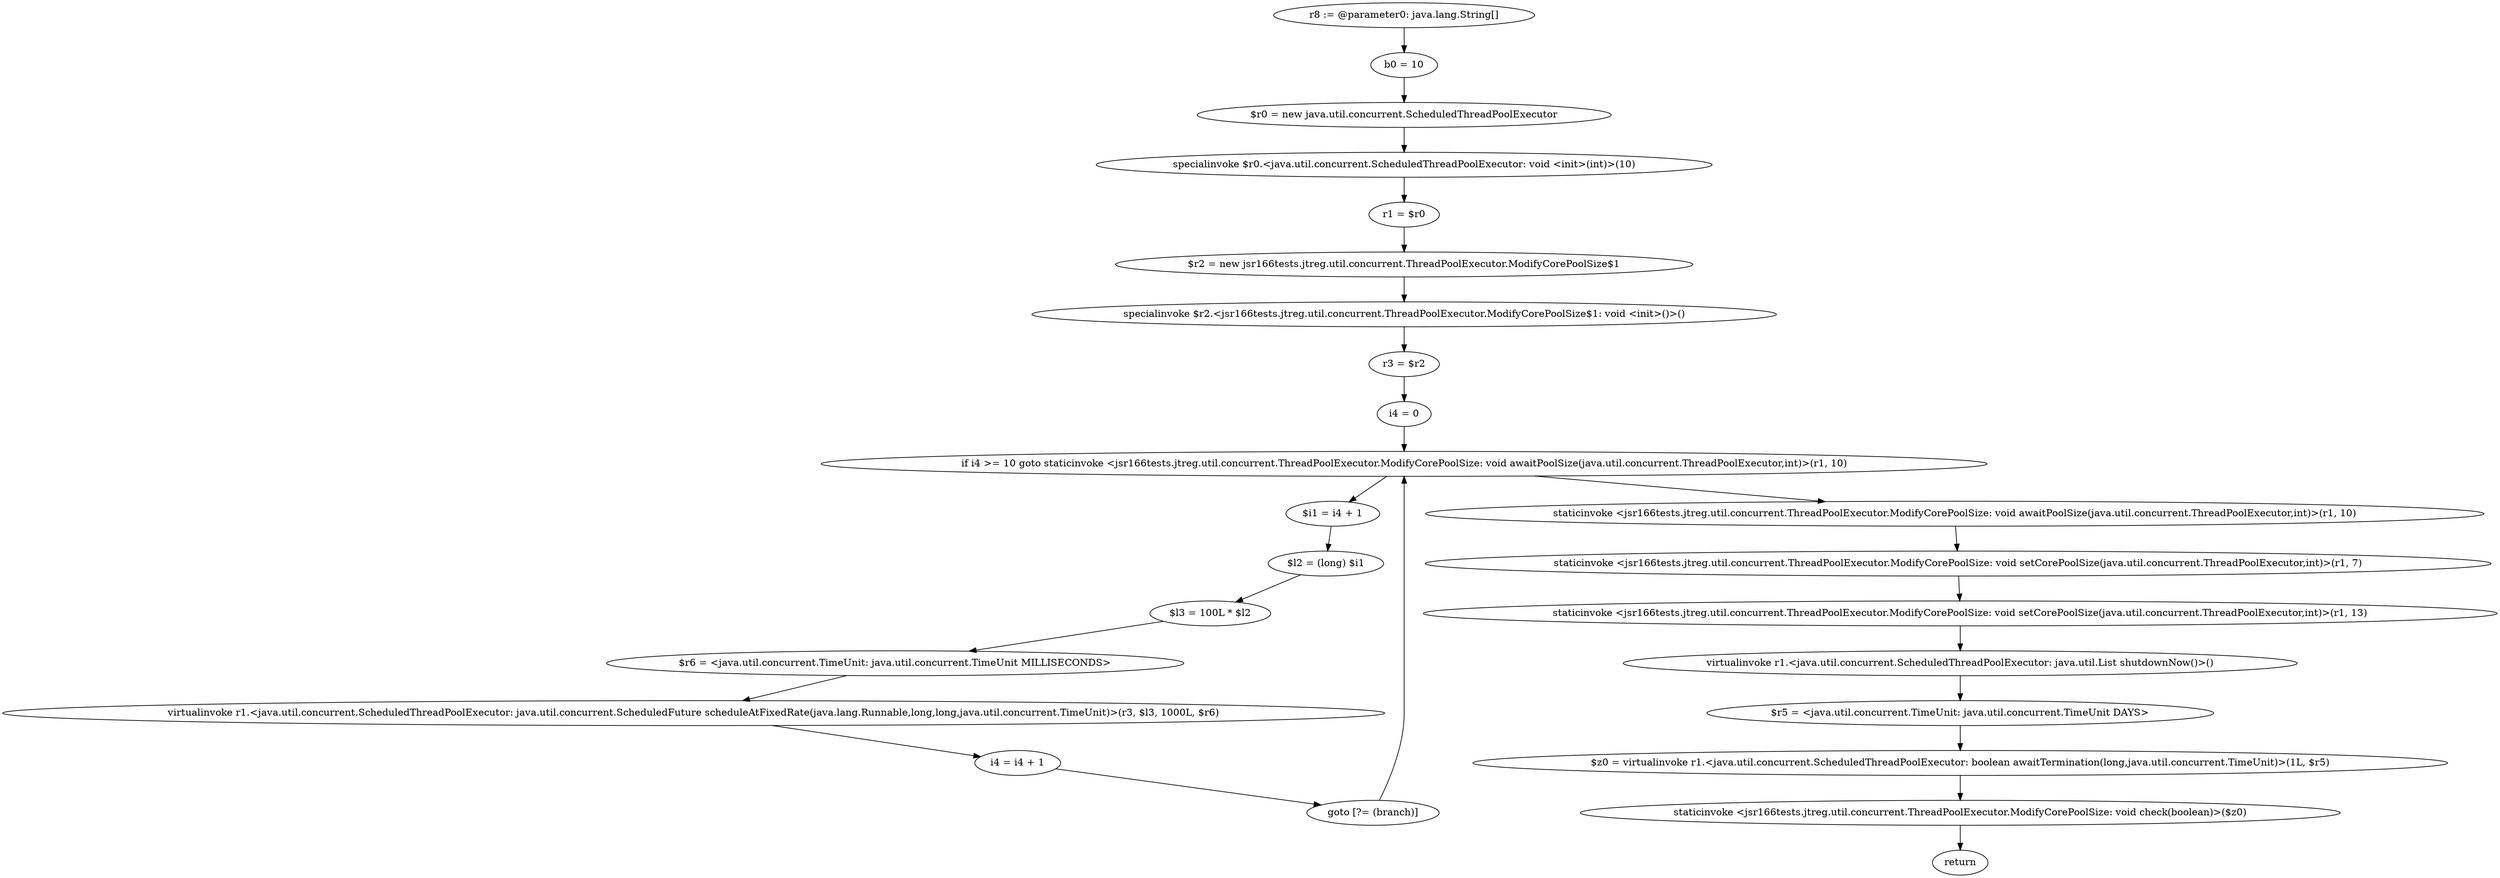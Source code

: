 digraph "unitGraph" {
    "r8 := @parameter0: java.lang.String[]"
    "b0 = 10"
    "$r0 = new java.util.concurrent.ScheduledThreadPoolExecutor"
    "specialinvoke $r0.<java.util.concurrent.ScheduledThreadPoolExecutor: void <init>(int)>(10)"
    "r1 = $r0"
    "$r2 = new jsr166tests.jtreg.util.concurrent.ThreadPoolExecutor.ModifyCorePoolSize$1"
    "specialinvoke $r2.<jsr166tests.jtreg.util.concurrent.ThreadPoolExecutor.ModifyCorePoolSize$1: void <init>()>()"
    "r3 = $r2"
    "i4 = 0"
    "if i4 >= 10 goto staticinvoke <jsr166tests.jtreg.util.concurrent.ThreadPoolExecutor.ModifyCorePoolSize: void awaitPoolSize(java.util.concurrent.ThreadPoolExecutor,int)>(r1, 10)"
    "$i1 = i4 + 1"
    "$l2 = (long) $i1"
    "$l3 = 100L * $l2"
    "$r6 = <java.util.concurrent.TimeUnit: java.util.concurrent.TimeUnit MILLISECONDS>"
    "virtualinvoke r1.<java.util.concurrent.ScheduledThreadPoolExecutor: java.util.concurrent.ScheduledFuture scheduleAtFixedRate(java.lang.Runnable,long,long,java.util.concurrent.TimeUnit)>(r3, $l3, 1000L, $r6)"
    "i4 = i4 + 1"
    "goto [?= (branch)]"
    "staticinvoke <jsr166tests.jtreg.util.concurrent.ThreadPoolExecutor.ModifyCorePoolSize: void awaitPoolSize(java.util.concurrent.ThreadPoolExecutor,int)>(r1, 10)"
    "staticinvoke <jsr166tests.jtreg.util.concurrent.ThreadPoolExecutor.ModifyCorePoolSize: void setCorePoolSize(java.util.concurrent.ThreadPoolExecutor,int)>(r1, 7)"
    "staticinvoke <jsr166tests.jtreg.util.concurrent.ThreadPoolExecutor.ModifyCorePoolSize: void setCorePoolSize(java.util.concurrent.ThreadPoolExecutor,int)>(r1, 13)"
    "virtualinvoke r1.<java.util.concurrent.ScheduledThreadPoolExecutor: java.util.List shutdownNow()>()"
    "$r5 = <java.util.concurrent.TimeUnit: java.util.concurrent.TimeUnit DAYS>"
    "$z0 = virtualinvoke r1.<java.util.concurrent.ScheduledThreadPoolExecutor: boolean awaitTermination(long,java.util.concurrent.TimeUnit)>(1L, $r5)"
    "staticinvoke <jsr166tests.jtreg.util.concurrent.ThreadPoolExecutor.ModifyCorePoolSize: void check(boolean)>($z0)"
    "return"
    "r8 := @parameter0: java.lang.String[]"->"b0 = 10";
    "b0 = 10"->"$r0 = new java.util.concurrent.ScheduledThreadPoolExecutor";
    "$r0 = new java.util.concurrent.ScheduledThreadPoolExecutor"->"specialinvoke $r0.<java.util.concurrent.ScheduledThreadPoolExecutor: void <init>(int)>(10)";
    "specialinvoke $r0.<java.util.concurrent.ScheduledThreadPoolExecutor: void <init>(int)>(10)"->"r1 = $r0";
    "r1 = $r0"->"$r2 = new jsr166tests.jtreg.util.concurrent.ThreadPoolExecutor.ModifyCorePoolSize$1";
    "$r2 = new jsr166tests.jtreg.util.concurrent.ThreadPoolExecutor.ModifyCorePoolSize$1"->"specialinvoke $r2.<jsr166tests.jtreg.util.concurrent.ThreadPoolExecutor.ModifyCorePoolSize$1: void <init>()>()";
    "specialinvoke $r2.<jsr166tests.jtreg.util.concurrent.ThreadPoolExecutor.ModifyCorePoolSize$1: void <init>()>()"->"r3 = $r2";
    "r3 = $r2"->"i4 = 0";
    "i4 = 0"->"if i4 >= 10 goto staticinvoke <jsr166tests.jtreg.util.concurrent.ThreadPoolExecutor.ModifyCorePoolSize: void awaitPoolSize(java.util.concurrent.ThreadPoolExecutor,int)>(r1, 10)";
    "if i4 >= 10 goto staticinvoke <jsr166tests.jtreg.util.concurrent.ThreadPoolExecutor.ModifyCorePoolSize: void awaitPoolSize(java.util.concurrent.ThreadPoolExecutor,int)>(r1, 10)"->"$i1 = i4 + 1";
    "if i4 >= 10 goto staticinvoke <jsr166tests.jtreg.util.concurrent.ThreadPoolExecutor.ModifyCorePoolSize: void awaitPoolSize(java.util.concurrent.ThreadPoolExecutor,int)>(r1, 10)"->"staticinvoke <jsr166tests.jtreg.util.concurrent.ThreadPoolExecutor.ModifyCorePoolSize: void awaitPoolSize(java.util.concurrent.ThreadPoolExecutor,int)>(r1, 10)";
    "$i1 = i4 + 1"->"$l2 = (long) $i1";
    "$l2 = (long) $i1"->"$l3 = 100L * $l2";
    "$l3 = 100L * $l2"->"$r6 = <java.util.concurrent.TimeUnit: java.util.concurrent.TimeUnit MILLISECONDS>";
    "$r6 = <java.util.concurrent.TimeUnit: java.util.concurrent.TimeUnit MILLISECONDS>"->"virtualinvoke r1.<java.util.concurrent.ScheduledThreadPoolExecutor: java.util.concurrent.ScheduledFuture scheduleAtFixedRate(java.lang.Runnable,long,long,java.util.concurrent.TimeUnit)>(r3, $l3, 1000L, $r6)";
    "virtualinvoke r1.<java.util.concurrent.ScheduledThreadPoolExecutor: java.util.concurrent.ScheduledFuture scheduleAtFixedRate(java.lang.Runnable,long,long,java.util.concurrent.TimeUnit)>(r3, $l3, 1000L, $r6)"->"i4 = i4 + 1";
    "i4 = i4 + 1"->"goto [?= (branch)]";
    "goto [?= (branch)]"->"if i4 >= 10 goto staticinvoke <jsr166tests.jtreg.util.concurrent.ThreadPoolExecutor.ModifyCorePoolSize: void awaitPoolSize(java.util.concurrent.ThreadPoolExecutor,int)>(r1, 10)";
    "staticinvoke <jsr166tests.jtreg.util.concurrent.ThreadPoolExecutor.ModifyCorePoolSize: void awaitPoolSize(java.util.concurrent.ThreadPoolExecutor,int)>(r1, 10)"->"staticinvoke <jsr166tests.jtreg.util.concurrent.ThreadPoolExecutor.ModifyCorePoolSize: void setCorePoolSize(java.util.concurrent.ThreadPoolExecutor,int)>(r1, 7)";
    "staticinvoke <jsr166tests.jtreg.util.concurrent.ThreadPoolExecutor.ModifyCorePoolSize: void setCorePoolSize(java.util.concurrent.ThreadPoolExecutor,int)>(r1, 7)"->"staticinvoke <jsr166tests.jtreg.util.concurrent.ThreadPoolExecutor.ModifyCorePoolSize: void setCorePoolSize(java.util.concurrent.ThreadPoolExecutor,int)>(r1, 13)";
    "staticinvoke <jsr166tests.jtreg.util.concurrent.ThreadPoolExecutor.ModifyCorePoolSize: void setCorePoolSize(java.util.concurrent.ThreadPoolExecutor,int)>(r1, 13)"->"virtualinvoke r1.<java.util.concurrent.ScheduledThreadPoolExecutor: java.util.List shutdownNow()>()";
    "virtualinvoke r1.<java.util.concurrent.ScheduledThreadPoolExecutor: java.util.List shutdownNow()>()"->"$r5 = <java.util.concurrent.TimeUnit: java.util.concurrent.TimeUnit DAYS>";
    "$r5 = <java.util.concurrent.TimeUnit: java.util.concurrent.TimeUnit DAYS>"->"$z0 = virtualinvoke r1.<java.util.concurrent.ScheduledThreadPoolExecutor: boolean awaitTermination(long,java.util.concurrent.TimeUnit)>(1L, $r5)";
    "$z0 = virtualinvoke r1.<java.util.concurrent.ScheduledThreadPoolExecutor: boolean awaitTermination(long,java.util.concurrent.TimeUnit)>(1L, $r5)"->"staticinvoke <jsr166tests.jtreg.util.concurrent.ThreadPoolExecutor.ModifyCorePoolSize: void check(boolean)>($z0)";
    "staticinvoke <jsr166tests.jtreg.util.concurrent.ThreadPoolExecutor.ModifyCorePoolSize: void check(boolean)>($z0)"->"return";
}
